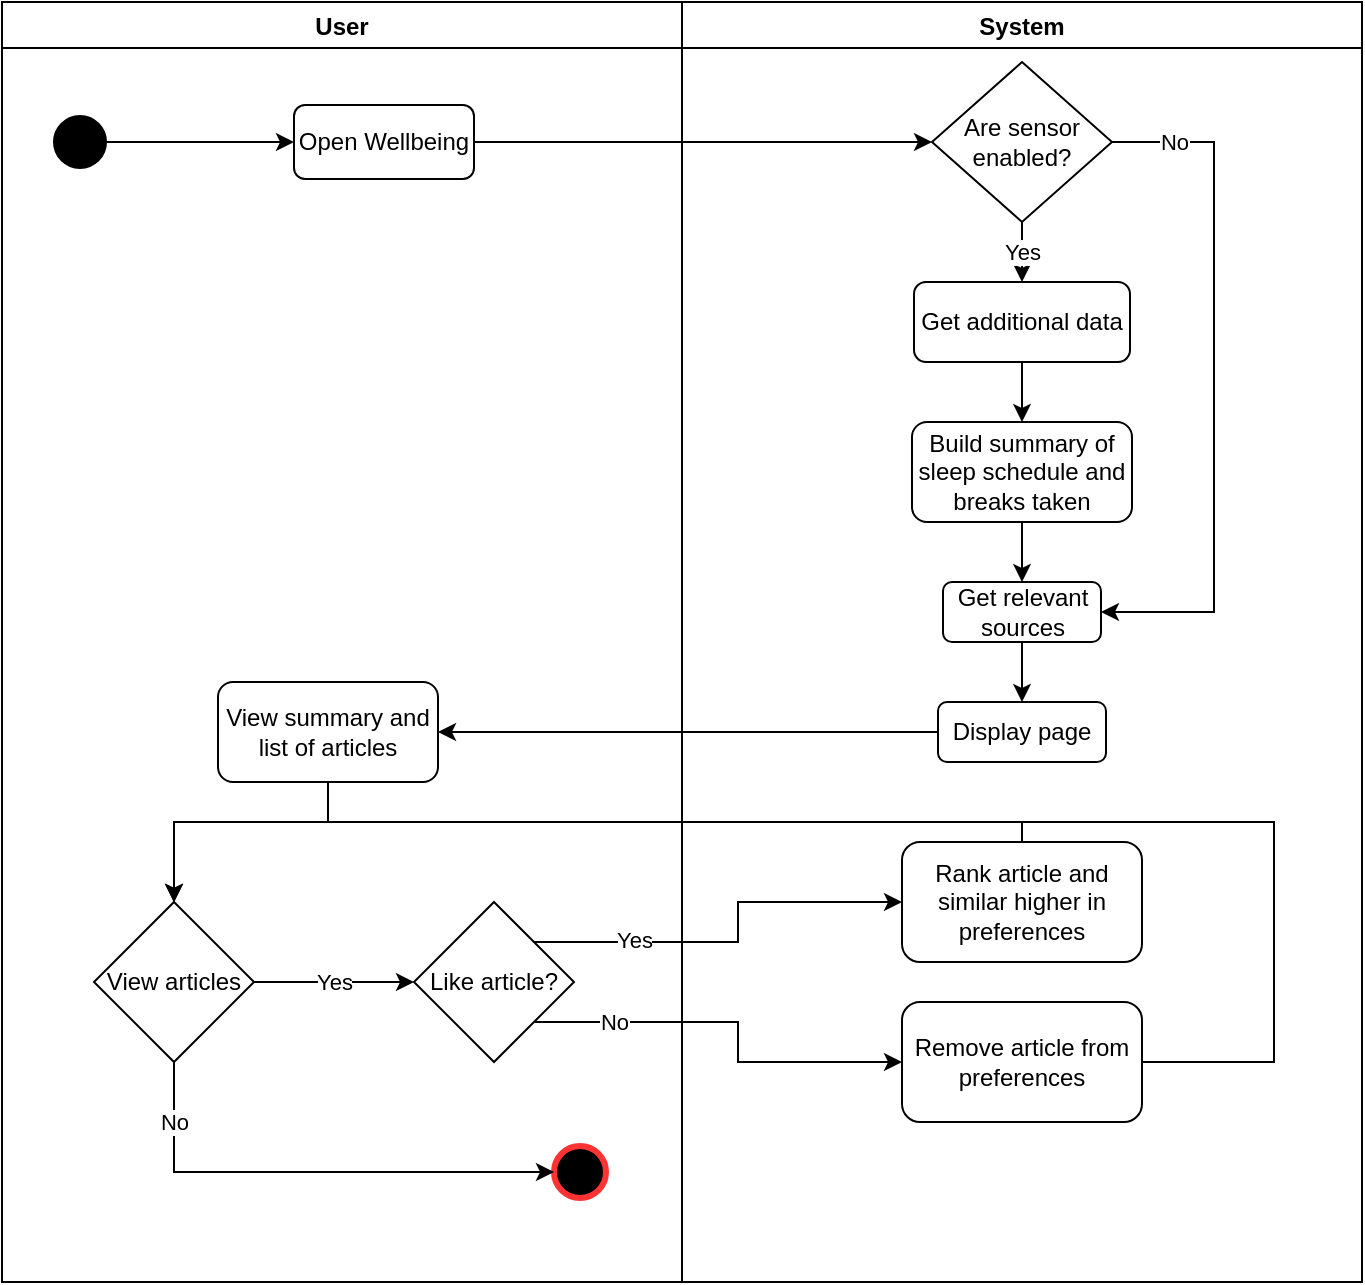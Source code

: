 <mxfile version="20.5.1" type="device"><diagram id="pJVcvKBcoE20c59R-EGt" name="Page-1"><mxGraphModel dx="1422" dy="786" grid="1" gridSize="10" guides="1" tooltips="1" connect="1" arrows="1" fold="1" page="1" pageScale="1" pageWidth="850" pageHeight="1100" math="0" shadow="0"><root><mxCell id="0"/><mxCell id="1" parent="0"/><mxCell id="qFyMHPh9CGgU3m8EjbhE-1" value="" style="group" vertex="1" connectable="0" parent="1"><mxGeometry x="74" y="40" width="680" height="640" as="geometry"/></mxCell><mxCell id="qFyMHPh9CGgU3m8EjbhE-2" value="User" style="swimlane;" vertex="1" parent="qFyMHPh9CGgU3m8EjbhE-1"><mxGeometry width="340" height="640" as="geometry"/></mxCell><mxCell id="qFyMHPh9CGgU3m8EjbhE-54" style="edgeStyle=orthogonalEdgeStyle;rounded=0;orthogonalLoop=1;jettySize=auto;html=1;entryX=0;entryY=0.5;entryDx=0;entryDy=0;" edge="1" parent="qFyMHPh9CGgU3m8EjbhE-2" source="qFyMHPh9CGgU3m8EjbhE-25" target="qFyMHPh9CGgU3m8EjbhE-44"><mxGeometry relative="1" as="geometry"/></mxCell><mxCell id="qFyMHPh9CGgU3m8EjbhE-25" value="" style="ellipse;whiteSpace=wrap;html=1;aspect=fixed;fillColor=#000000;" vertex="1" parent="qFyMHPh9CGgU3m8EjbhE-2"><mxGeometry x="26" y="57" width="26" height="26" as="geometry"/></mxCell><mxCell id="qFyMHPh9CGgU3m8EjbhE-44" value="Open Wellbeing" style="rounded=1;whiteSpace=wrap;html=1;" vertex="1" parent="qFyMHPh9CGgU3m8EjbhE-2"><mxGeometry x="146" y="51.5" width="90" height="37" as="geometry"/></mxCell><mxCell id="qFyMHPh9CGgU3m8EjbhE-66" value="Yes" style="edgeStyle=orthogonalEdgeStyle;rounded=0;orthogonalLoop=1;jettySize=auto;html=1;entryX=0;entryY=0.5;entryDx=0;entryDy=0;" edge="1" parent="qFyMHPh9CGgU3m8EjbhE-2" source="qFyMHPh9CGgU3m8EjbhE-51" target="qFyMHPh9CGgU3m8EjbhE-63"><mxGeometry relative="1" as="geometry"/></mxCell><mxCell id="qFyMHPh9CGgU3m8EjbhE-51" value="View articles" style="rhombus;whiteSpace=wrap;html=1;" vertex="1" parent="qFyMHPh9CGgU3m8EjbhE-2"><mxGeometry x="46" y="450" width="80" height="80" as="geometry"/></mxCell><mxCell id="qFyMHPh9CGgU3m8EjbhE-65" style="edgeStyle=orthogonalEdgeStyle;rounded=0;orthogonalLoop=1;jettySize=auto;html=1;entryX=0.5;entryY=0;entryDx=0;entryDy=0;" edge="1" parent="qFyMHPh9CGgU3m8EjbhE-2" source="qFyMHPh9CGgU3m8EjbhE-52" target="qFyMHPh9CGgU3m8EjbhE-51"><mxGeometry relative="1" as="geometry"><Array as="points"><mxPoint x="163" y="410"/><mxPoint x="86" y="410"/></Array></mxGeometry></mxCell><mxCell id="qFyMHPh9CGgU3m8EjbhE-52" value="View summary and list of articles" style="rounded=1;whiteSpace=wrap;html=1;" vertex="1" parent="qFyMHPh9CGgU3m8EjbhE-2"><mxGeometry x="108" y="340" width="110" height="50" as="geometry"/></mxCell><mxCell id="qFyMHPh9CGgU3m8EjbhE-63" value="Like article?" style="rhombus;whiteSpace=wrap;html=1;" vertex="1" parent="qFyMHPh9CGgU3m8EjbhE-2"><mxGeometry x="206" y="450" width="80" height="80" as="geometry"/></mxCell><mxCell id="qFyMHPh9CGgU3m8EjbhE-11" value="" style="ellipse;whiteSpace=wrap;html=1;aspect=fixed;fillColor=#000000;strokeColor=#FF3333;strokeWidth=3;perimeterSpacing=0;shadow=0;sketch=0;gradientColor=none;" vertex="1" parent="qFyMHPh9CGgU3m8EjbhE-2"><mxGeometry x="276" y="572" width="26" height="26" as="geometry"/></mxCell><mxCell id="qFyMHPh9CGgU3m8EjbhE-72" value="No" style="edgeStyle=orthogonalEdgeStyle;rounded=0;orthogonalLoop=1;jettySize=auto;html=1;entryX=0;entryY=0.5;entryDx=0;entryDy=0;" edge="1" parent="qFyMHPh9CGgU3m8EjbhE-2" source="qFyMHPh9CGgU3m8EjbhE-51" target="qFyMHPh9CGgU3m8EjbhE-11"><mxGeometry x="-0.755" relative="1" as="geometry"><Array as="points"><mxPoint x="86" y="585"/></Array><mxPoint as="offset"/></mxGeometry></mxCell><mxCell id="qFyMHPh9CGgU3m8EjbhE-10" value="System" style="swimlane;" vertex="1" parent="qFyMHPh9CGgU3m8EjbhE-1"><mxGeometry x="340" width="340" height="640" as="geometry"/></mxCell><mxCell id="qFyMHPh9CGgU3m8EjbhE-56" value="Yes" style="edgeStyle=orthogonalEdgeStyle;rounded=0;orthogonalLoop=1;jettySize=auto;html=1;entryX=0.5;entryY=0;entryDx=0;entryDy=0;" edge="1" parent="qFyMHPh9CGgU3m8EjbhE-10" source="qFyMHPh9CGgU3m8EjbhE-46" target="qFyMHPh9CGgU3m8EjbhE-47"><mxGeometry relative="1" as="geometry"><Array as="points"><mxPoint x="170" y="120"/><mxPoint x="170" y="120"/></Array></mxGeometry></mxCell><mxCell id="qFyMHPh9CGgU3m8EjbhE-75" style="edgeStyle=orthogonalEdgeStyle;rounded=0;orthogonalLoop=1;jettySize=auto;html=1;entryX=1;entryY=0.5;entryDx=0;entryDy=0;" edge="1" parent="qFyMHPh9CGgU3m8EjbhE-10" source="qFyMHPh9CGgU3m8EjbhE-46" target="qFyMHPh9CGgU3m8EjbhE-49"><mxGeometry relative="1" as="geometry"><Array as="points"><mxPoint x="266" y="70"/><mxPoint x="266" y="305"/></Array></mxGeometry></mxCell><mxCell id="qFyMHPh9CGgU3m8EjbhE-76" value="No" style="edgeLabel;html=1;align=center;verticalAlign=middle;resizable=0;points=[];" vertex="1" connectable="0" parent="qFyMHPh9CGgU3m8EjbhE-75"><mxGeometry x="-0.755" relative="1" as="geometry"><mxPoint x="-11" as="offset"/></mxGeometry></mxCell><mxCell id="qFyMHPh9CGgU3m8EjbhE-46" value="Are sensor enabled?" style="rhombus;whiteSpace=wrap;html=1;" vertex="1" parent="qFyMHPh9CGgU3m8EjbhE-10"><mxGeometry x="125" y="30" width="90" height="80" as="geometry"/></mxCell><mxCell id="qFyMHPh9CGgU3m8EjbhE-57" style="edgeStyle=orthogonalEdgeStyle;rounded=0;orthogonalLoop=1;jettySize=auto;html=1;entryX=0.5;entryY=0;entryDx=0;entryDy=0;" edge="1" parent="qFyMHPh9CGgU3m8EjbhE-10" source="qFyMHPh9CGgU3m8EjbhE-47" target="qFyMHPh9CGgU3m8EjbhE-48"><mxGeometry relative="1" as="geometry"/></mxCell><mxCell id="qFyMHPh9CGgU3m8EjbhE-47" value="Get additional data" style="rounded=1;whiteSpace=wrap;html=1;" vertex="1" parent="qFyMHPh9CGgU3m8EjbhE-10"><mxGeometry x="116" y="140" width="108" height="40" as="geometry"/></mxCell><mxCell id="qFyMHPh9CGgU3m8EjbhE-58" style="edgeStyle=orthogonalEdgeStyle;rounded=0;orthogonalLoop=1;jettySize=auto;html=1;entryX=0.5;entryY=0;entryDx=0;entryDy=0;" edge="1" parent="qFyMHPh9CGgU3m8EjbhE-10" source="qFyMHPh9CGgU3m8EjbhE-48" target="qFyMHPh9CGgU3m8EjbhE-49"><mxGeometry relative="1" as="geometry"/></mxCell><mxCell id="qFyMHPh9CGgU3m8EjbhE-48" value="Build summary of sleep schedule and breaks taken" style="rounded=1;whiteSpace=wrap;html=1;" vertex="1" parent="qFyMHPh9CGgU3m8EjbhE-10"><mxGeometry x="115" y="210" width="110" height="50" as="geometry"/></mxCell><mxCell id="qFyMHPh9CGgU3m8EjbhE-59" style="edgeStyle=orthogonalEdgeStyle;rounded=0;orthogonalLoop=1;jettySize=auto;html=1;entryX=0.5;entryY=0;entryDx=0;entryDy=0;" edge="1" parent="qFyMHPh9CGgU3m8EjbhE-10" source="qFyMHPh9CGgU3m8EjbhE-49" target="qFyMHPh9CGgU3m8EjbhE-50"><mxGeometry relative="1" as="geometry"/></mxCell><mxCell id="qFyMHPh9CGgU3m8EjbhE-49" value="Get relevant sources" style="rounded=1;whiteSpace=wrap;html=1;" vertex="1" parent="qFyMHPh9CGgU3m8EjbhE-10"><mxGeometry x="130.5" y="290" width="79" height="30" as="geometry"/></mxCell><mxCell id="qFyMHPh9CGgU3m8EjbhE-50" value="Display page" style="rounded=1;whiteSpace=wrap;html=1;" vertex="1" parent="qFyMHPh9CGgU3m8EjbhE-10"><mxGeometry x="128" y="350" width="84" height="30" as="geometry"/></mxCell><mxCell id="qFyMHPh9CGgU3m8EjbhE-53" value="Rank article and similar higher in preferences" style="rounded=1;whiteSpace=wrap;html=1;" vertex="1" parent="qFyMHPh9CGgU3m8EjbhE-10"><mxGeometry x="110" y="420" width="120" height="60" as="geometry"/></mxCell><mxCell id="qFyMHPh9CGgU3m8EjbhE-68" value="Remove article from preferences" style="rounded=1;whiteSpace=wrap;html=1;" vertex="1" parent="qFyMHPh9CGgU3m8EjbhE-10"><mxGeometry x="110" y="500" width="120" height="60" as="geometry"/></mxCell><mxCell id="qFyMHPh9CGgU3m8EjbhE-55" style="edgeStyle=orthogonalEdgeStyle;rounded=0;orthogonalLoop=1;jettySize=auto;html=1;entryX=0;entryY=0.5;entryDx=0;entryDy=0;" edge="1" parent="qFyMHPh9CGgU3m8EjbhE-1" source="qFyMHPh9CGgU3m8EjbhE-44" target="qFyMHPh9CGgU3m8EjbhE-46"><mxGeometry relative="1" as="geometry"/></mxCell><mxCell id="qFyMHPh9CGgU3m8EjbhE-60" style="edgeStyle=orthogonalEdgeStyle;rounded=0;orthogonalLoop=1;jettySize=auto;html=1;entryX=1;entryY=0.5;entryDx=0;entryDy=0;" edge="1" parent="qFyMHPh9CGgU3m8EjbhE-1" source="qFyMHPh9CGgU3m8EjbhE-50" target="qFyMHPh9CGgU3m8EjbhE-52"><mxGeometry relative="1" as="geometry"/></mxCell><mxCell id="qFyMHPh9CGgU3m8EjbhE-67" style="edgeStyle=orthogonalEdgeStyle;rounded=0;orthogonalLoop=1;jettySize=auto;html=1;entryX=0;entryY=0.5;entryDx=0;entryDy=0;" edge="1" parent="qFyMHPh9CGgU3m8EjbhE-1" source="qFyMHPh9CGgU3m8EjbhE-63" target="qFyMHPh9CGgU3m8EjbhE-53"><mxGeometry relative="1" as="geometry"><Array as="points"><mxPoint x="368" y="470"/><mxPoint x="368" y="450"/></Array></mxGeometry></mxCell><mxCell id="qFyMHPh9CGgU3m8EjbhE-73" value="Yes" style="edgeLabel;html=1;align=center;verticalAlign=middle;resizable=0;points=[];" vertex="1" connectable="0" parent="qFyMHPh9CGgU3m8EjbhE-67"><mxGeometry x="-0.333" y="1" relative="1" as="geometry"><mxPoint x="-18" as="offset"/></mxGeometry></mxCell><mxCell id="qFyMHPh9CGgU3m8EjbhE-69" style="edgeStyle=orthogonalEdgeStyle;rounded=0;orthogonalLoop=1;jettySize=auto;html=1;entryX=0;entryY=0.5;entryDx=0;entryDy=0;" edge="1" parent="qFyMHPh9CGgU3m8EjbhE-1" source="qFyMHPh9CGgU3m8EjbhE-63" target="qFyMHPh9CGgU3m8EjbhE-68"><mxGeometry relative="1" as="geometry"><Array as="points"><mxPoint x="368" y="510"/><mxPoint x="368" y="530"/></Array></mxGeometry></mxCell><mxCell id="qFyMHPh9CGgU3m8EjbhE-74" value="No" style="edgeLabel;html=1;align=center;verticalAlign=middle;resizable=0;points=[];" vertex="1" connectable="0" parent="qFyMHPh9CGgU3m8EjbhE-69"><mxGeometry x="-0.392" relative="1" as="geometry"><mxPoint x="-22" as="offset"/></mxGeometry></mxCell><mxCell id="qFyMHPh9CGgU3m8EjbhE-70" style="edgeStyle=orthogonalEdgeStyle;rounded=0;orthogonalLoop=1;jettySize=auto;html=1;entryX=0.5;entryY=0;entryDx=0;entryDy=0;" edge="1" parent="qFyMHPh9CGgU3m8EjbhE-1" source="qFyMHPh9CGgU3m8EjbhE-53" target="qFyMHPh9CGgU3m8EjbhE-51"><mxGeometry relative="1" as="geometry"><Array as="points"><mxPoint x="510" y="410"/><mxPoint x="86" y="410"/></Array></mxGeometry></mxCell><mxCell id="qFyMHPh9CGgU3m8EjbhE-71" style="edgeStyle=orthogonalEdgeStyle;rounded=0;orthogonalLoop=1;jettySize=auto;html=1;entryX=0.5;entryY=0;entryDx=0;entryDy=0;" edge="1" parent="qFyMHPh9CGgU3m8EjbhE-1" source="qFyMHPh9CGgU3m8EjbhE-68" target="qFyMHPh9CGgU3m8EjbhE-51"><mxGeometry relative="1" as="geometry"><Array as="points"><mxPoint x="636" y="530"/><mxPoint x="636" y="410"/><mxPoint x="86" y="410"/></Array></mxGeometry></mxCell></root></mxGraphModel></diagram></mxfile>